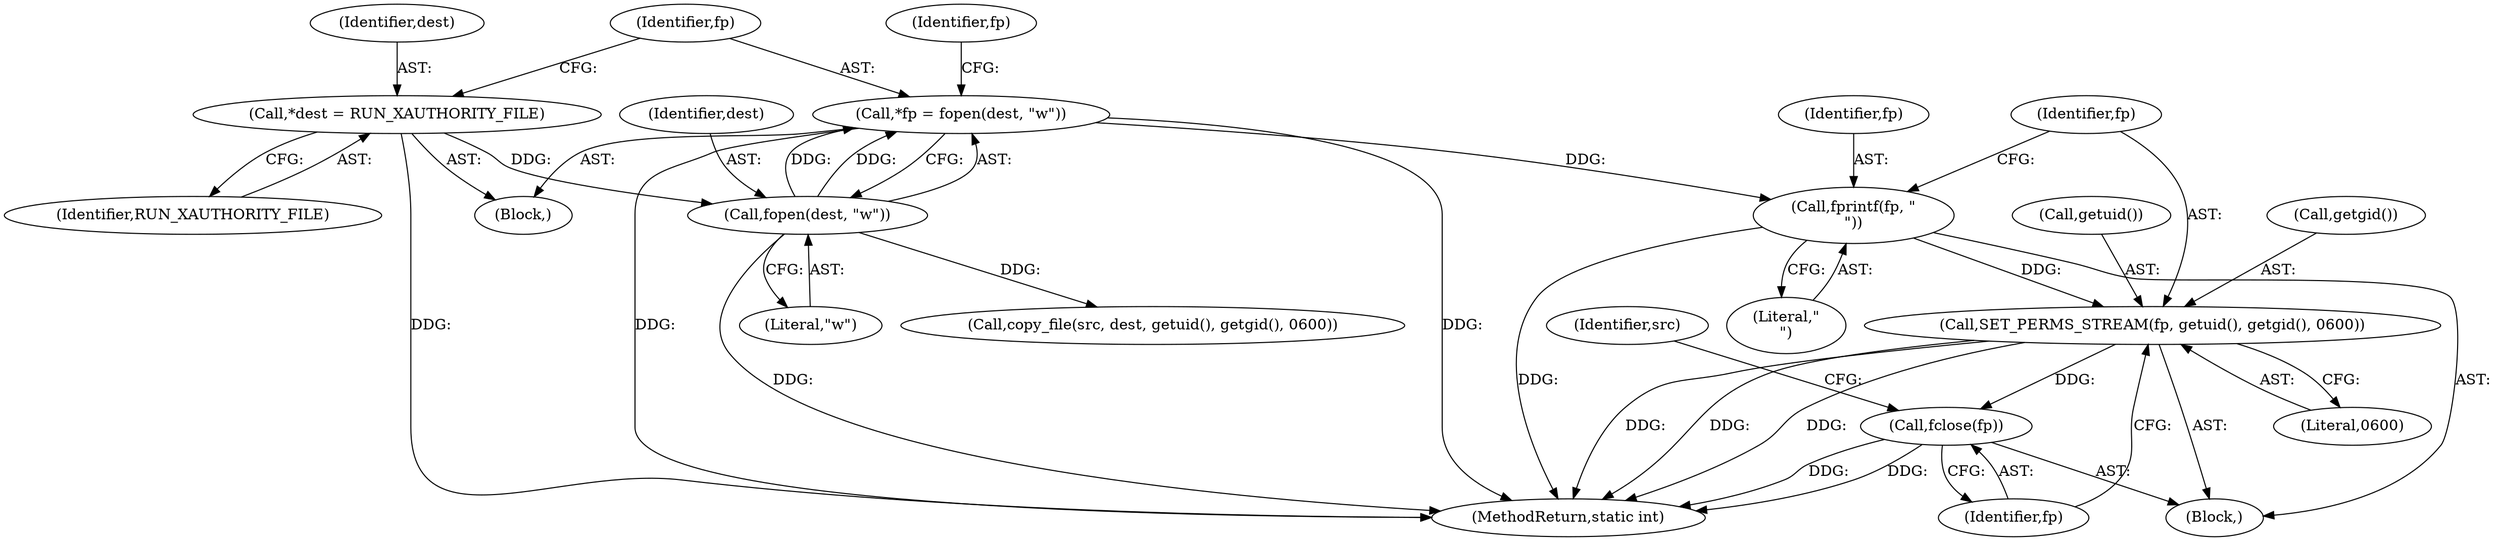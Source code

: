 digraph "0_firejail_b8a4ff9775318ca5e679183884a6a63f3da8f863_3@API" {
"1000111" [label="(Call,*fp = fopen(dest, \"w\"))"];
"1000113" [label="(Call,fopen(dest, \"w\"))"];
"1000107" [label="(Call,*dest = RUN_XAUTHORITY_FILE)"];
"1000119" [label="(Call,fprintf(fp, \"\n\"))"];
"1000122" [label="(Call,SET_PERMS_STREAM(fp, getuid(), getgid(), 0600))"];
"1000127" [label="(Call,fclose(fp))"];
"1000112" [label="(Identifier,fp)"];
"1000125" [label="(Call,getgid())"];
"1000115" [label="(Literal,\"w\")"];
"1000108" [label="(Identifier,dest)"];
"1000128" [label="(Identifier,fp)"];
"1000119" [label="(Call,fprintf(fp, \"\n\"))"];
"1000133" [label="(Identifier,src)"];
"1000180" [label="(Call,copy_file(src, dest, getuid(), getgid(), 0600))"];
"1000126" [label="(Literal,0600)"];
"1000123" [label="(Identifier,fp)"];
"1000206" [label="(MethodReturn,static int)"];
"1000117" [label="(Identifier,fp)"];
"1000121" [label="(Literal,\"\n\")"];
"1000111" [label="(Call,*fp = fopen(dest, \"w\"))"];
"1000120" [label="(Identifier,fp)"];
"1000124" [label="(Call,getuid())"];
"1000103" [label="(Block,)"];
"1000122" [label="(Call,SET_PERMS_STREAM(fp, getuid(), getgid(), 0600))"];
"1000114" [label="(Identifier,dest)"];
"1000109" [label="(Identifier,RUN_XAUTHORITY_FILE)"];
"1000107" [label="(Call,*dest = RUN_XAUTHORITY_FILE)"];
"1000118" [label="(Block,)"];
"1000127" [label="(Call,fclose(fp))"];
"1000113" [label="(Call,fopen(dest, \"w\"))"];
"1000111" -> "1000103"  [label="AST: "];
"1000111" -> "1000113"  [label="CFG: "];
"1000112" -> "1000111"  [label="AST: "];
"1000113" -> "1000111"  [label="AST: "];
"1000117" -> "1000111"  [label="CFG: "];
"1000111" -> "1000206"  [label="DDG: "];
"1000111" -> "1000206"  [label="DDG: "];
"1000113" -> "1000111"  [label="DDG: "];
"1000113" -> "1000111"  [label="DDG: "];
"1000111" -> "1000119"  [label="DDG: "];
"1000113" -> "1000115"  [label="CFG: "];
"1000114" -> "1000113"  [label="AST: "];
"1000115" -> "1000113"  [label="AST: "];
"1000113" -> "1000206"  [label="DDG: "];
"1000107" -> "1000113"  [label="DDG: "];
"1000113" -> "1000180"  [label="DDG: "];
"1000107" -> "1000103"  [label="AST: "];
"1000107" -> "1000109"  [label="CFG: "];
"1000108" -> "1000107"  [label="AST: "];
"1000109" -> "1000107"  [label="AST: "];
"1000112" -> "1000107"  [label="CFG: "];
"1000107" -> "1000206"  [label="DDG: "];
"1000119" -> "1000118"  [label="AST: "];
"1000119" -> "1000121"  [label="CFG: "];
"1000120" -> "1000119"  [label="AST: "];
"1000121" -> "1000119"  [label="AST: "];
"1000123" -> "1000119"  [label="CFG: "];
"1000119" -> "1000206"  [label="DDG: "];
"1000119" -> "1000122"  [label="DDG: "];
"1000122" -> "1000118"  [label="AST: "];
"1000122" -> "1000126"  [label="CFG: "];
"1000123" -> "1000122"  [label="AST: "];
"1000124" -> "1000122"  [label="AST: "];
"1000125" -> "1000122"  [label="AST: "];
"1000126" -> "1000122"  [label="AST: "];
"1000128" -> "1000122"  [label="CFG: "];
"1000122" -> "1000206"  [label="DDG: "];
"1000122" -> "1000206"  [label="DDG: "];
"1000122" -> "1000206"  [label="DDG: "];
"1000122" -> "1000127"  [label="DDG: "];
"1000127" -> "1000118"  [label="AST: "];
"1000127" -> "1000128"  [label="CFG: "];
"1000128" -> "1000127"  [label="AST: "];
"1000133" -> "1000127"  [label="CFG: "];
"1000127" -> "1000206"  [label="DDG: "];
"1000127" -> "1000206"  [label="DDG: "];
}

